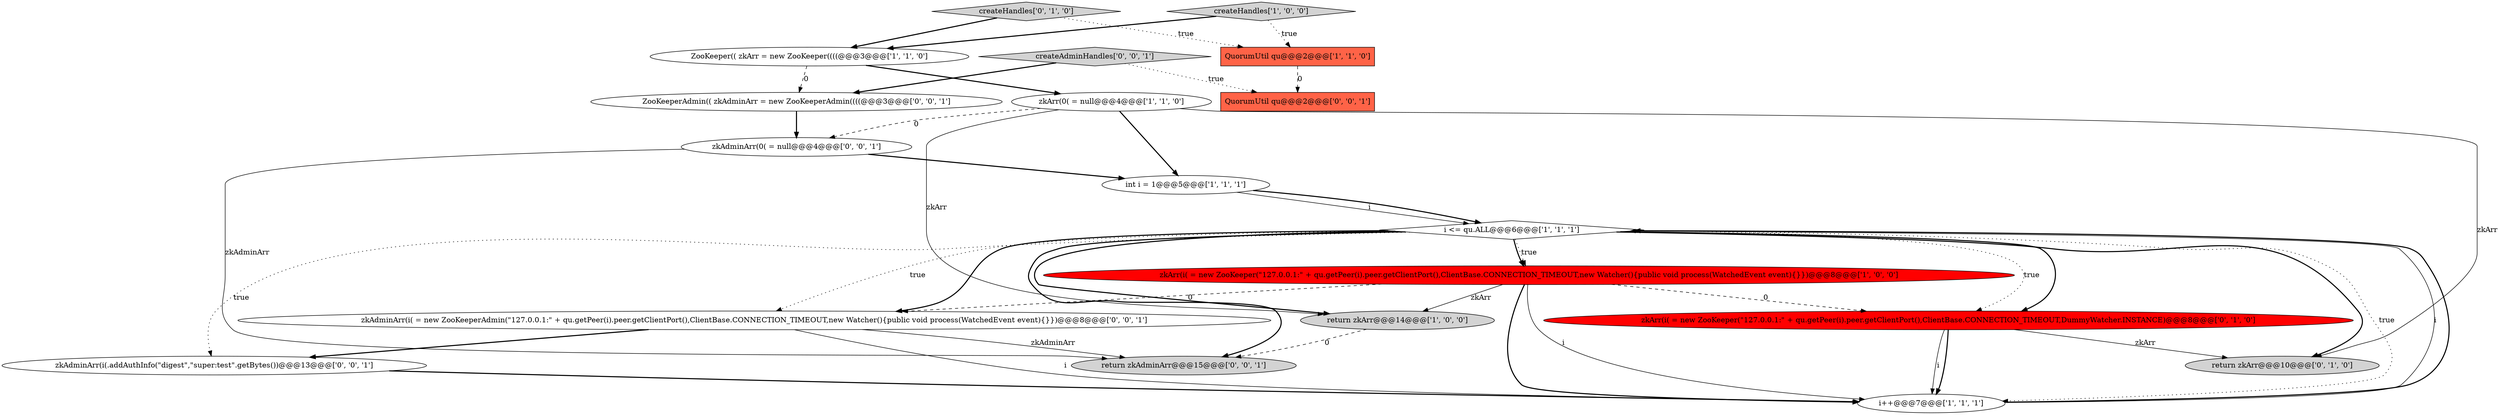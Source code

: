 digraph {
9 [style = filled, label = "createHandles['0', '1', '0']", fillcolor = lightgray, shape = diamond image = "AAA0AAABBB2BBB"];
4 [style = filled, label = "i++@@@7@@@['1', '1', '1']", fillcolor = white, shape = ellipse image = "AAA0AAABBB1BBB"];
10 [style = filled, label = "return zkArr@@@10@@@['0', '1', '0']", fillcolor = lightgray, shape = ellipse image = "AAA0AAABBB2BBB"];
15 [style = filled, label = "return zkAdminArr@@@15@@@['0', '0', '1']", fillcolor = lightgray, shape = ellipse image = "AAA0AAABBB3BBB"];
1 [style = filled, label = "zkArr(i( = new ZooKeeper(\"127.0.0.1:\" + qu.getPeer(i).peer.getClientPort(),ClientBase.CONNECTION_TIMEOUT,new Watcher(){public void process(WatchedEvent event){}})@@@8@@@['1', '0', '0']", fillcolor = red, shape = ellipse image = "AAA1AAABBB1BBB"];
2 [style = filled, label = "return zkArr@@@14@@@['1', '0', '0']", fillcolor = lightgray, shape = ellipse image = "AAA0AAABBB1BBB"];
16 [style = filled, label = "ZooKeeperAdmin(( zkAdminArr = new ZooKeeperAdmin((((@@@3@@@['0', '0', '1']", fillcolor = white, shape = ellipse image = "AAA0AAABBB3BBB"];
12 [style = filled, label = "QuorumUtil qu@@@2@@@['0', '0', '1']", fillcolor = tomato, shape = box image = "AAA0AAABBB3BBB"];
11 [style = filled, label = "zkArr(i( = new ZooKeeper(\"127.0.0.1:\" + qu.getPeer(i).peer.getClientPort(),ClientBase.CONNECTION_TIMEOUT,DummyWatcher.INSTANCE)@@@8@@@['0', '1', '0']", fillcolor = red, shape = ellipse image = "AAA1AAABBB2BBB"];
17 [style = filled, label = "createAdminHandles['0', '0', '1']", fillcolor = lightgray, shape = diamond image = "AAA0AAABBB3BBB"];
8 [style = filled, label = "zkArr(0( = null@@@4@@@['1', '1', '0']", fillcolor = white, shape = ellipse image = "AAA0AAABBB1BBB"];
5 [style = filled, label = "int i = 1@@@5@@@['1', '1', '1']", fillcolor = white, shape = ellipse image = "AAA0AAABBB1BBB"];
13 [style = filled, label = "zkAdminArr(i(.addAuthInfo(\"digest\",\"super:test\".getBytes())@@@13@@@['0', '0', '1']", fillcolor = white, shape = ellipse image = "AAA0AAABBB3BBB"];
7 [style = filled, label = "i <= qu.ALL@@@6@@@['1', '1', '1']", fillcolor = white, shape = diamond image = "AAA0AAABBB1BBB"];
18 [style = filled, label = "zkAdminArr(0( = null@@@4@@@['0', '0', '1']", fillcolor = white, shape = ellipse image = "AAA0AAABBB3BBB"];
6 [style = filled, label = "createHandles['1', '0', '0']", fillcolor = lightgray, shape = diamond image = "AAA0AAABBB1BBB"];
14 [style = filled, label = "zkAdminArr(i( = new ZooKeeperAdmin(\"127.0.0.1:\" + qu.getPeer(i).peer.getClientPort(),ClientBase.CONNECTION_TIMEOUT,new Watcher(){public void process(WatchedEvent event){}})@@@8@@@['0', '0', '1']", fillcolor = white, shape = ellipse image = "AAA0AAABBB3BBB"];
3 [style = filled, label = "ZooKeeper(( zkArr = new ZooKeeper((((@@@3@@@['1', '1', '0']", fillcolor = white, shape = ellipse image = "AAA0AAABBB1BBB"];
0 [style = filled, label = "QuorumUtil qu@@@2@@@['1', '1', '0']", fillcolor = tomato, shape = box image = "AAA0AAABBB1BBB"];
4->7 [style = solid, label="i"];
6->3 [style = bold, label=""];
1->4 [style = bold, label=""];
7->11 [style = bold, label=""];
7->1 [style = bold, label=""];
16->18 [style = bold, label=""];
9->0 [style = dotted, label="true"];
11->4 [style = solid, label="i"];
1->14 [style = dashed, label="0"];
7->10 [style = bold, label=""];
7->13 [style = dotted, label="true"];
11->10 [style = solid, label="zkArr"];
11->4 [style = bold, label=""];
3->16 [style = dashed, label="0"];
5->7 [style = solid, label="i"];
1->4 [style = solid, label="i"];
0->12 [style = dashed, label="0"];
18->15 [style = solid, label="zkAdminArr"];
4->7 [style = bold, label=""];
7->14 [style = bold, label=""];
2->15 [style = dashed, label="0"];
7->11 [style = dotted, label="true"];
8->5 [style = bold, label=""];
14->15 [style = solid, label="zkAdminArr"];
17->12 [style = dotted, label="true"];
7->2 [style = bold, label=""];
1->11 [style = dashed, label="0"];
3->8 [style = bold, label=""];
18->5 [style = bold, label=""];
1->2 [style = solid, label="zkArr"];
7->4 [style = dotted, label="true"];
9->3 [style = bold, label=""];
5->7 [style = bold, label=""];
7->15 [style = bold, label=""];
8->10 [style = solid, label="zkArr"];
8->18 [style = dashed, label="0"];
6->0 [style = dotted, label="true"];
14->13 [style = bold, label=""];
14->4 [style = solid, label="i"];
7->1 [style = dotted, label="true"];
8->2 [style = solid, label="zkArr"];
17->16 [style = bold, label=""];
13->4 [style = bold, label=""];
7->14 [style = dotted, label="true"];
}
